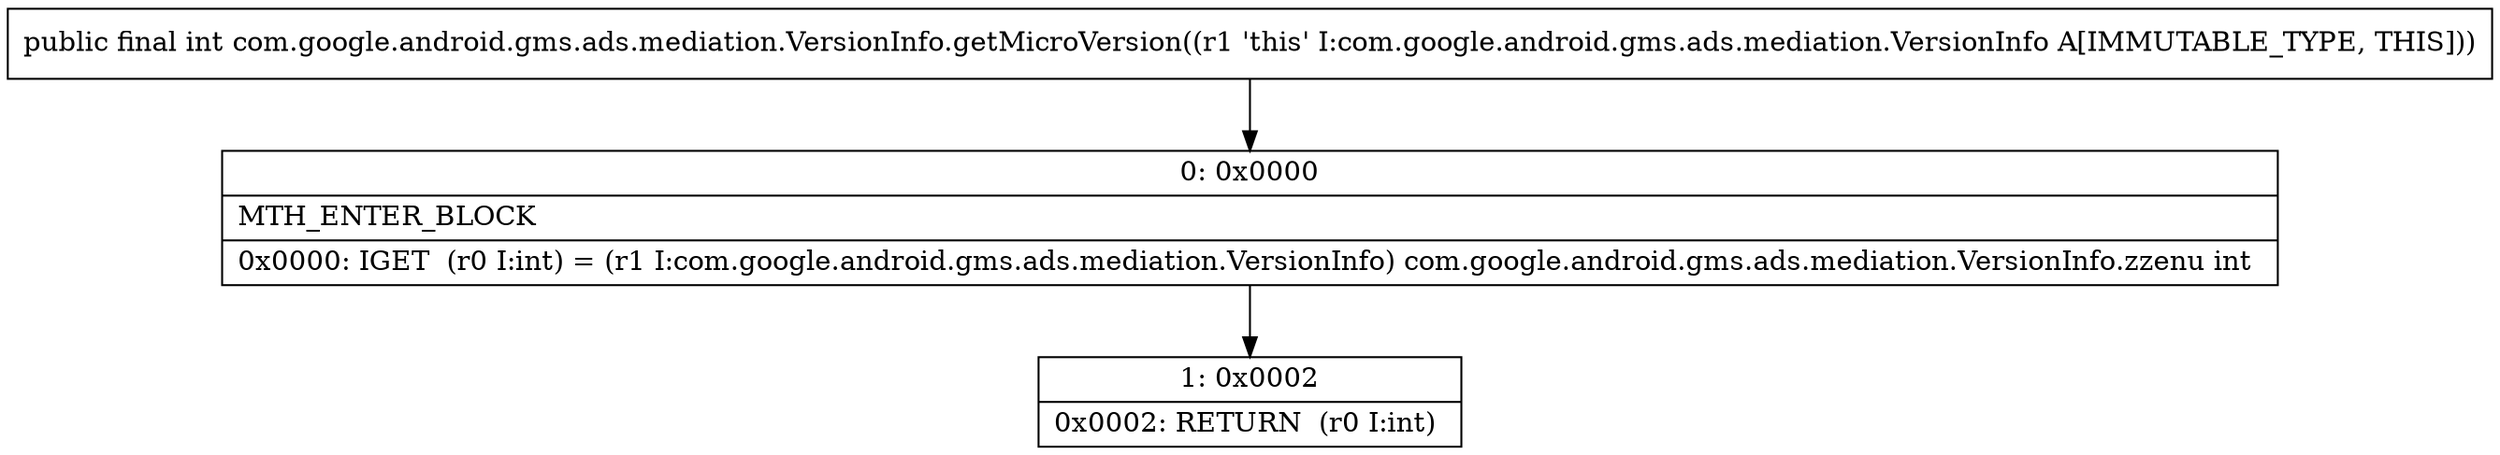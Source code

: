 digraph "CFG forcom.google.android.gms.ads.mediation.VersionInfo.getMicroVersion()I" {
Node_0 [shape=record,label="{0\:\ 0x0000|MTH_ENTER_BLOCK\l|0x0000: IGET  (r0 I:int) = (r1 I:com.google.android.gms.ads.mediation.VersionInfo) com.google.android.gms.ads.mediation.VersionInfo.zzenu int \l}"];
Node_1 [shape=record,label="{1\:\ 0x0002|0x0002: RETURN  (r0 I:int) \l}"];
MethodNode[shape=record,label="{public final int com.google.android.gms.ads.mediation.VersionInfo.getMicroVersion((r1 'this' I:com.google.android.gms.ads.mediation.VersionInfo A[IMMUTABLE_TYPE, THIS])) }"];
MethodNode -> Node_0;
Node_0 -> Node_1;
}

